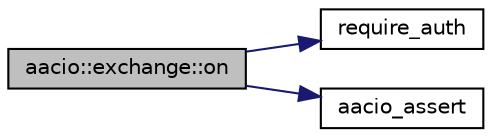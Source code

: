 digraph "aacio::exchange::on"
{
  edge [fontname="Helvetica",fontsize="10",labelfontname="Helvetica",labelfontsize="10"];
  node [fontname="Helvetica",fontsize="10",shape=record];
  rankdir="LR";
  Node6 [label="aacio::exchange::on",height=0.2,width=0.4,color="black", fillcolor="grey75", style="filled", fontcolor="black"];
  Node6 -> Node7 [color="midnightblue",fontsize="10",style="solid"];
  Node7 [label="require_auth",height=0.2,width=0.4,color="black", fillcolor="white", style="filled",URL="$group__actioncapi.html#gab1e668e93ac1f94421743ed79edffb26",tooltip="Verify specified account exists in the set of provided auths. "];
  Node6 -> Node8 [color="midnightblue",fontsize="10",style="solid"];
  Node8 [label="aacio_assert",height=0.2,width=0.4,color="black", fillcolor="white", style="filled",URL="$group__systemcapi.html#gaf5c36ddbe4ddd977456ac9aefcdb923f",tooltip="Aborts processing of this action and unwinds all pending changes. "];
}
